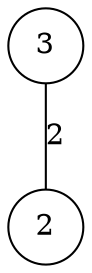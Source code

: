 graph { 
	 fontname="Helvetica,Arial,sans-serif" 
	 node [shape = circle]; 
	 3 -- 2 [label = "2"];
	 2;
	 3;
}
